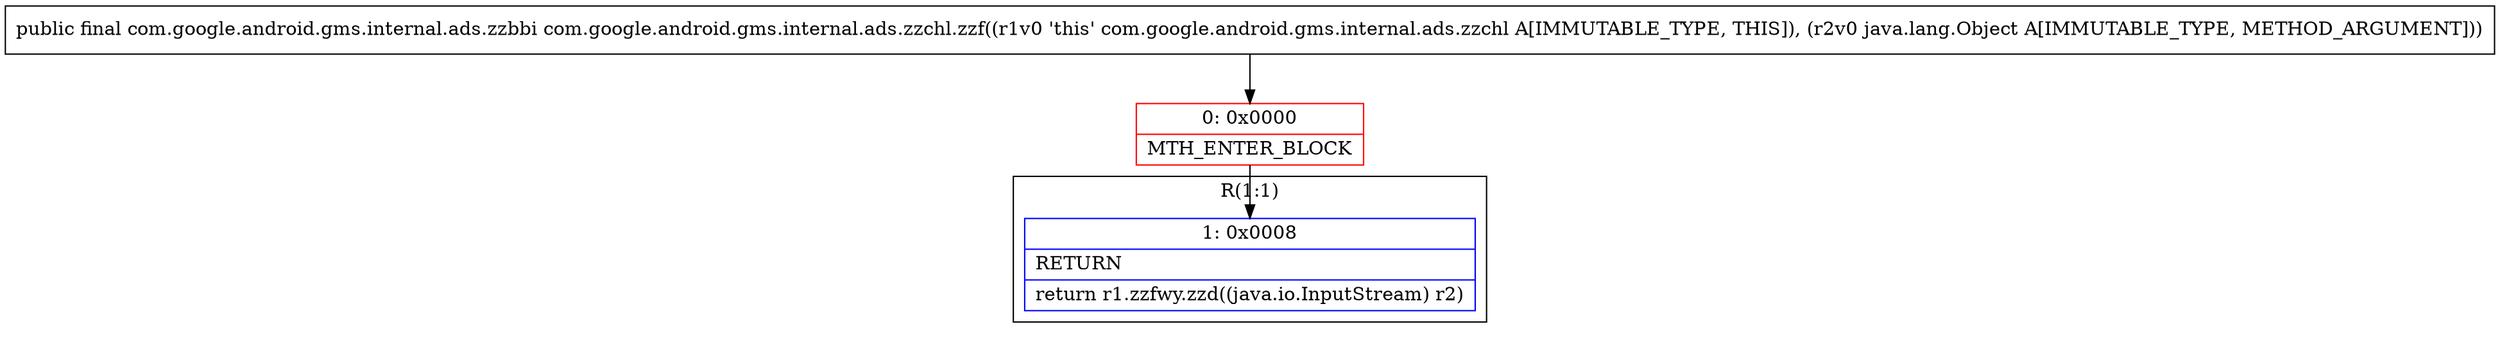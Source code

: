 digraph "CFG forcom.google.android.gms.internal.ads.zzchl.zzf(Ljava\/lang\/Object;)Lcom\/google\/android\/gms\/internal\/ads\/zzbbi;" {
subgraph cluster_Region_1539448844 {
label = "R(1:1)";
node [shape=record,color=blue];
Node_1 [shape=record,label="{1\:\ 0x0008|RETURN\l|return r1.zzfwy.zzd((java.io.InputStream) r2)\l}"];
}
Node_0 [shape=record,color=red,label="{0\:\ 0x0000|MTH_ENTER_BLOCK\l}"];
MethodNode[shape=record,label="{public final com.google.android.gms.internal.ads.zzbbi com.google.android.gms.internal.ads.zzchl.zzf((r1v0 'this' com.google.android.gms.internal.ads.zzchl A[IMMUTABLE_TYPE, THIS]), (r2v0 java.lang.Object A[IMMUTABLE_TYPE, METHOD_ARGUMENT])) }"];
MethodNode -> Node_0;
Node_0 -> Node_1;
}

